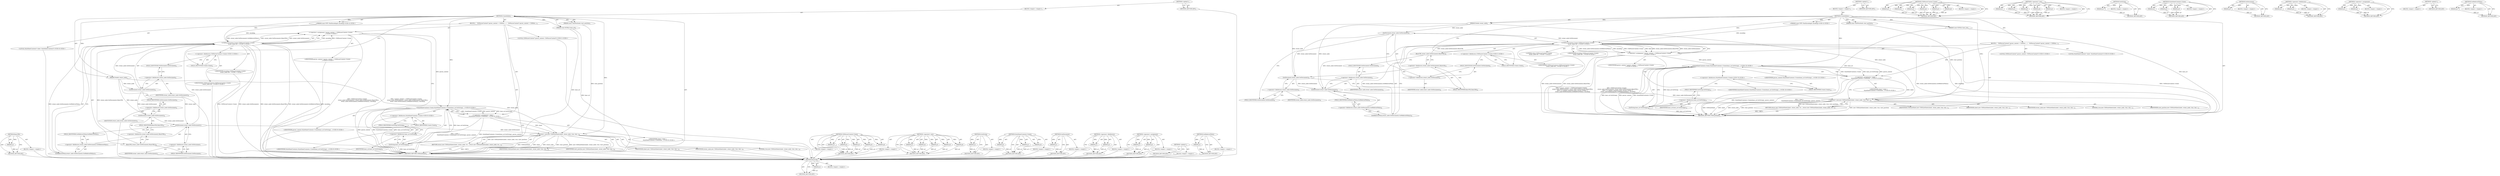digraph "GetReferrerPolicy" {
vulnerable_112 [label=<(METHOD,BaseURL)>];
vulnerable_113 [label=<(PARAM,p1)>];
vulnerable_114 [label=<(BLOCK,&lt;empty&gt;,&lt;empty&gt;)>];
vulnerable_115 [label=<(METHOD_RETURN,ANY)>];
vulnerable_6 [label=<(METHOD,&lt;global&gt;)<SUB>1</SUB>>];
vulnerable_7 [label=<(BLOCK,&lt;empty&gt;,&lt;empty&gt;)<SUB>1</SUB>>];
vulnerable_8 [label=<(METHOD,CreateInline)<SUB>1</SUB>>];
vulnerable_9 [label=<(PARAM,Node&amp; owner_node)<SUB>1</SUB>>];
vulnerable_10 [label=<(PARAM,const KURL&amp; base_url)<SUB>2</SUB>>];
vulnerable_11 [label=<(PARAM,const TextPosition&amp; start_position)<SUB>3</SUB>>];
vulnerable_12 [label="<(PARAM,const WTF::TextEncoding&amp; encoding)<SUB>4</SUB>>"];
vulnerable_13 [label=<(BLOCK,{
   CSSParserContext* parser_context = CSSPars...,{
   CSSParserContext* parser_context = CSSPars...)<SUB>4</SUB>>];
vulnerable_14 [label="<(LOCAL,CSSParserContext* parser_context: CSSParserContext*)<SUB>5</SUB>>"];
vulnerable_15 [label="<(&lt;operator&gt;.assignment,* parser_context = CSSParserContext::Create(
  ...)<SUB>5</SUB>>"];
vulnerable_16 [label="<(IDENTIFIER,parser_context,* parser_context = CSSParserContext::Create(
  ...)<SUB>5</SUB>>"];
vulnerable_17 [label="<(CSSParserContext.Create,CSSParserContext::Create(
       owner_node.Get...)<SUB>5</SUB>>"];
vulnerable_18 [label="<(&lt;operator&gt;.fieldAccess,CSSParserContext::Create)<SUB>5</SUB>>"];
vulnerable_19 [label="<(IDENTIFIER,CSSParserContext,CSSParserContext::Create(
       owner_node.Get...)<SUB>5</SUB>>"];
vulnerable_20 [label=<(FIELD_IDENTIFIER,Create,Create)<SUB>5</SUB>>];
vulnerable_21 [label=<(GetDocument,owner_node.GetDocument())<SUB>6</SUB>>];
vulnerable_22 [label=<(&lt;operator&gt;.fieldAccess,owner_node.GetDocument)<SUB>6</SUB>>];
vulnerable_23 [label=<(IDENTIFIER,owner_node,owner_node.GetDocument())<SUB>6</SUB>>];
vulnerable_24 [label=<(FIELD_IDENTIFIER,GetDocument,GetDocument)<SUB>6</SUB>>];
vulnerable_25 [label=<(BaseURL,owner_node.GetDocument().BaseURL())<SUB>6</SUB>>];
vulnerable_26 [label=<(&lt;operator&gt;.fieldAccess,owner_node.GetDocument().BaseURL)<SUB>6</SUB>>];
vulnerable_27 [label=<(GetDocument,owner_node.GetDocument())<SUB>6</SUB>>];
vulnerable_28 [label=<(&lt;operator&gt;.fieldAccess,owner_node.GetDocument)<SUB>6</SUB>>];
vulnerable_29 [label=<(IDENTIFIER,owner_node,owner_node.GetDocument())<SUB>6</SUB>>];
vulnerable_30 [label=<(FIELD_IDENTIFIER,GetDocument,GetDocument)<SUB>6</SUB>>];
vulnerable_31 [label=<(FIELD_IDENTIFIER,BaseURL,BaseURL)<SUB>6</SUB>>];
vulnerable_32 [label=<(GetReferrerPolicy,owner_node.GetDocument().GetReferrerPolicy())<SUB>7</SUB>>];
vulnerable_33 [label=<(&lt;operator&gt;.fieldAccess,owner_node.GetDocument().GetReferrerPolicy)<SUB>7</SUB>>];
vulnerable_34 [label=<(GetDocument,owner_node.GetDocument())<SUB>7</SUB>>];
vulnerable_35 [label=<(&lt;operator&gt;.fieldAccess,owner_node.GetDocument)<SUB>7</SUB>>];
vulnerable_36 [label=<(IDENTIFIER,owner_node,owner_node.GetDocument())<SUB>7</SUB>>];
vulnerable_37 [label=<(FIELD_IDENTIFIER,GetDocument,GetDocument)<SUB>7</SUB>>];
vulnerable_38 [label=<(FIELD_IDENTIFIER,GetReferrerPolicy,GetReferrerPolicy)<SUB>7</SUB>>];
vulnerable_39 [label="<(IDENTIFIER,encoding,CSSParserContext::Create(
       owner_node.Get...)<SUB>7</SUB>>"];
vulnerable_40 [label="<(LOCAL,StyleSheetContents* sheet: StyleSheetContents*)<SUB>8</SUB>>"];
vulnerable_41 [label="<(&lt;operator&gt;.assignment,* sheet =
       StyleSheetContents::Create(bas...)<SUB>8</SUB>>"];
vulnerable_42 [label="<(IDENTIFIER,sheet,* sheet =
       StyleSheetContents::Create(bas...)<SUB>8</SUB>>"];
vulnerable_43 [label="<(StyleSheetContents.Create,StyleSheetContents::Create(base_url.GetString()...)<SUB>9</SUB>>"];
vulnerable_44 [label="<(&lt;operator&gt;.fieldAccess,StyleSheetContents::Create)<SUB>9</SUB>>"];
vulnerable_45 [label="<(IDENTIFIER,StyleSheetContents,StyleSheetContents::Create(base_url.GetString()...)<SUB>9</SUB>>"];
vulnerable_46 [label=<(FIELD_IDENTIFIER,Create,Create)<SUB>9</SUB>>];
vulnerable_47 [label=<(GetString,base_url.GetString())<SUB>9</SUB>>];
vulnerable_48 [label=<(&lt;operator&gt;.fieldAccess,base_url.GetString)<SUB>9</SUB>>];
vulnerable_49 [label=<(IDENTIFIER,base_url,base_url.GetString())<SUB>9</SUB>>];
vulnerable_50 [label=<(FIELD_IDENTIFIER,GetString,GetString)<SUB>9</SUB>>];
vulnerable_51 [label="<(IDENTIFIER,parser_context,StyleSheetContents::Create(base_url.GetString()...)<SUB>9</SUB>>"];
vulnerable_52 [label=<(RETURN,return new CSSStyleSheet(sheet, owner_node, tru...,return new CSSStyleSheet(sheet, owner_node, tru...)<SUB>10</SUB>>];
vulnerable_53 [label=<(&lt;operator&gt;.new,new CSSStyleSheet(sheet, owner_node, true, star...)<SUB>10</SUB>>];
vulnerable_54 [label=<(IDENTIFIER,CSSStyleSheet,new CSSStyleSheet(sheet, owner_node, true, star...)<SUB>10</SUB>>];
vulnerable_55 [label=<(IDENTIFIER,sheet,new CSSStyleSheet(sheet, owner_node, true, star...)<SUB>10</SUB>>];
vulnerable_56 [label=<(IDENTIFIER,owner_node,new CSSStyleSheet(sheet, owner_node, true, star...)<SUB>10</SUB>>];
vulnerable_57 [label=<(LITERAL,true,new CSSStyleSheet(sheet, owner_node, true, star...)<SUB>10</SUB>>];
vulnerable_58 [label=<(IDENTIFIER,start_position,new CSSStyleSheet(sheet, owner_node, true, star...)<SUB>10</SUB>>];
vulnerable_59 [label=<(METHOD_RETURN,CSSStyleSheet)<SUB>1</SUB>>];
vulnerable_61 [label=<(METHOD_RETURN,ANY)<SUB>1</SUB>>];
vulnerable_95 [label=<(METHOD,CSSParserContext.Create)>];
vulnerable_96 [label=<(PARAM,p1)>];
vulnerable_97 [label=<(PARAM,p2)>];
vulnerable_98 [label=<(PARAM,p3)>];
vulnerable_99 [label=<(PARAM,p4)>];
vulnerable_100 [label=<(PARAM,p5)>];
vulnerable_101 [label=<(BLOCK,&lt;empty&gt;,&lt;empty&gt;)>];
vulnerable_102 [label=<(METHOD_RETURN,ANY)>];
vulnerable_130 [label=<(METHOD,&lt;operator&gt;.new)>];
vulnerable_131 [label=<(PARAM,p1)>];
vulnerable_132 [label=<(PARAM,p2)>];
vulnerable_133 [label=<(PARAM,p3)>];
vulnerable_134 [label=<(PARAM,p4)>];
vulnerable_135 [label=<(PARAM,p5)>];
vulnerable_136 [label=<(BLOCK,&lt;empty&gt;,&lt;empty&gt;)>];
vulnerable_137 [label=<(METHOD_RETURN,ANY)>];
vulnerable_126 [label=<(METHOD,GetString)>];
vulnerable_127 [label=<(PARAM,p1)>];
vulnerable_128 [label=<(BLOCK,&lt;empty&gt;,&lt;empty&gt;)>];
vulnerable_129 [label=<(METHOD_RETURN,ANY)>];
vulnerable_120 [label=<(METHOD,StyleSheetContents.Create)>];
vulnerable_121 [label=<(PARAM,p1)>];
vulnerable_122 [label=<(PARAM,p2)>];
vulnerable_123 [label=<(PARAM,p3)>];
vulnerable_124 [label=<(BLOCK,&lt;empty&gt;,&lt;empty&gt;)>];
vulnerable_125 [label=<(METHOD_RETURN,ANY)>];
vulnerable_108 [label=<(METHOD,GetDocument)>];
vulnerable_109 [label=<(PARAM,p1)>];
vulnerable_110 [label=<(BLOCK,&lt;empty&gt;,&lt;empty&gt;)>];
vulnerable_111 [label=<(METHOD_RETURN,ANY)>];
vulnerable_103 [label=<(METHOD,&lt;operator&gt;.fieldAccess)>];
vulnerable_104 [label=<(PARAM,p1)>];
vulnerable_105 [label=<(PARAM,p2)>];
vulnerable_106 [label=<(BLOCK,&lt;empty&gt;,&lt;empty&gt;)>];
vulnerable_107 [label=<(METHOD_RETURN,ANY)>];
vulnerable_90 [label=<(METHOD,&lt;operator&gt;.assignment)>];
vulnerable_91 [label=<(PARAM,p1)>];
vulnerable_92 [label=<(PARAM,p2)>];
vulnerable_93 [label=<(BLOCK,&lt;empty&gt;,&lt;empty&gt;)>];
vulnerable_94 [label=<(METHOD_RETURN,ANY)>];
vulnerable_84 [label=<(METHOD,&lt;global&gt;)<SUB>1</SUB>>];
vulnerable_85 [label=<(BLOCK,&lt;empty&gt;,&lt;empty&gt;)>];
vulnerable_86 [label=<(METHOD_RETURN,ANY)>];
vulnerable_116 [label=<(METHOD,GetReferrerPolicy)>];
vulnerable_117 [label=<(PARAM,p1)>];
vulnerable_118 [label=<(BLOCK,&lt;empty&gt;,&lt;empty&gt;)>];
vulnerable_119 [label=<(METHOD_RETURN,ANY)>];
fixed_114 [label=<(METHOD,BaseURL)>];
fixed_115 [label=<(PARAM,p1)>];
fixed_116 [label=<(BLOCK,&lt;empty&gt;,&lt;empty&gt;)>];
fixed_117 [label=<(METHOD_RETURN,ANY)>];
fixed_6 [label=<(METHOD,&lt;global&gt;)<SUB>1</SUB>>];
fixed_7 [label=<(BLOCK,&lt;empty&gt;,&lt;empty&gt;)<SUB>1</SUB>>];
fixed_8 [label=<(METHOD,CreateInline)<SUB>1</SUB>>];
fixed_9 [label=<(PARAM,Node&amp; owner_node)<SUB>1</SUB>>];
fixed_10 [label=<(PARAM,const KURL&amp; base_url)<SUB>2</SUB>>];
fixed_11 [label=<(PARAM,const TextPosition&amp; start_position)<SUB>3</SUB>>];
fixed_12 [label="<(PARAM,const WTF::TextEncoding&amp; encoding)<SUB>4</SUB>>"];
fixed_13 [label=<(BLOCK,{
   CSSParserContext* parser_context = CSSPars...,{
   CSSParserContext* parser_context = CSSPars...)<SUB>4</SUB>>];
fixed_14 [label="<(LOCAL,CSSParserContext* parser_context: CSSParserContext*)<SUB>5</SUB>>"];
fixed_15 [label="<(&lt;operator&gt;.assignment,* parser_context = CSSParserContext::Create(
  ...)<SUB>5</SUB>>"];
fixed_16 [label="<(IDENTIFIER,parser_context,* parser_context = CSSParserContext::Create(
  ...)<SUB>5</SUB>>"];
fixed_17 [label="<(CSSParserContext.Create,CSSParserContext::Create(
       owner_node.Get...)<SUB>5</SUB>>"];
fixed_18 [label="<(&lt;operator&gt;.fieldAccess,CSSParserContext::Create)<SUB>5</SUB>>"];
fixed_19 [label="<(IDENTIFIER,CSSParserContext,CSSParserContext::Create(
       owner_node.Get...)<SUB>5</SUB>>"];
fixed_20 [label=<(FIELD_IDENTIFIER,Create,Create)<SUB>5</SUB>>];
fixed_21 [label=<(GetDocument,owner_node.GetDocument())<SUB>6</SUB>>];
fixed_22 [label=<(&lt;operator&gt;.fieldAccess,owner_node.GetDocument)<SUB>6</SUB>>];
fixed_23 [label=<(IDENTIFIER,owner_node,owner_node.GetDocument())<SUB>6</SUB>>];
fixed_24 [label=<(FIELD_IDENTIFIER,GetDocument,GetDocument)<SUB>6</SUB>>];
fixed_25 [label=<(BaseURL,owner_node.GetDocument().BaseURL())<SUB>6</SUB>>];
fixed_26 [label=<(&lt;operator&gt;.fieldAccess,owner_node.GetDocument().BaseURL)<SUB>6</SUB>>];
fixed_27 [label=<(GetDocument,owner_node.GetDocument())<SUB>6</SUB>>];
fixed_28 [label=<(&lt;operator&gt;.fieldAccess,owner_node.GetDocument)<SUB>6</SUB>>];
fixed_29 [label=<(IDENTIFIER,owner_node,owner_node.GetDocument())<SUB>6</SUB>>];
fixed_30 [label=<(FIELD_IDENTIFIER,GetDocument,GetDocument)<SUB>6</SUB>>];
fixed_31 [label=<(FIELD_IDENTIFIER,BaseURL,BaseURL)<SUB>6</SUB>>];
fixed_32 [label="<(LITERAL,false,CSSParserContext::Create(
       owner_node.Get...)<SUB>7</SUB>>"];
fixed_33 [label=<(GetReferrerPolicy,owner_node.GetDocument().GetReferrerPolicy())<SUB>8</SUB>>];
fixed_34 [label=<(&lt;operator&gt;.fieldAccess,owner_node.GetDocument().GetReferrerPolicy)<SUB>8</SUB>>];
fixed_35 [label=<(GetDocument,owner_node.GetDocument())<SUB>8</SUB>>];
fixed_36 [label=<(&lt;operator&gt;.fieldAccess,owner_node.GetDocument)<SUB>8</SUB>>];
fixed_37 [label=<(IDENTIFIER,owner_node,owner_node.GetDocument())<SUB>8</SUB>>];
fixed_38 [label=<(FIELD_IDENTIFIER,GetDocument,GetDocument)<SUB>8</SUB>>];
fixed_39 [label=<(FIELD_IDENTIFIER,GetReferrerPolicy,GetReferrerPolicy)<SUB>8</SUB>>];
fixed_40 [label="<(IDENTIFIER,encoding,CSSParserContext::Create(
       owner_node.Get...)<SUB>8</SUB>>"];
fixed_41 [label="<(LOCAL,StyleSheetContents* sheet: StyleSheetContents*)<SUB>9</SUB>>"];
fixed_42 [label="<(&lt;operator&gt;.assignment,* sheet =
       StyleSheetContents::Create(bas...)<SUB>9</SUB>>"];
fixed_43 [label="<(IDENTIFIER,sheet,* sheet =
       StyleSheetContents::Create(bas...)<SUB>9</SUB>>"];
fixed_44 [label="<(StyleSheetContents.Create,StyleSheetContents::Create(base_url.GetString()...)<SUB>10</SUB>>"];
fixed_45 [label="<(&lt;operator&gt;.fieldAccess,StyleSheetContents::Create)<SUB>10</SUB>>"];
fixed_46 [label="<(IDENTIFIER,StyleSheetContents,StyleSheetContents::Create(base_url.GetString()...)<SUB>10</SUB>>"];
fixed_47 [label=<(FIELD_IDENTIFIER,Create,Create)<SUB>10</SUB>>];
fixed_48 [label=<(GetString,base_url.GetString())<SUB>10</SUB>>];
fixed_49 [label=<(&lt;operator&gt;.fieldAccess,base_url.GetString)<SUB>10</SUB>>];
fixed_50 [label=<(IDENTIFIER,base_url,base_url.GetString())<SUB>10</SUB>>];
fixed_51 [label=<(FIELD_IDENTIFIER,GetString,GetString)<SUB>10</SUB>>];
fixed_52 [label="<(IDENTIFIER,parser_context,StyleSheetContents::Create(base_url.GetString()...)<SUB>10</SUB>>"];
fixed_53 [label=<(RETURN,return new CSSStyleSheet(sheet, owner_node, tru...,return new CSSStyleSheet(sheet, owner_node, tru...)<SUB>11</SUB>>];
fixed_54 [label=<(&lt;operator&gt;.new,new CSSStyleSheet(sheet, owner_node, true, star...)<SUB>11</SUB>>];
fixed_55 [label=<(IDENTIFIER,CSSStyleSheet,new CSSStyleSheet(sheet, owner_node, true, star...)<SUB>11</SUB>>];
fixed_56 [label=<(IDENTIFIER,sheet,new CSSStyleSheet(sheet, owner_node, true, star...)<SUB>11</SUB>>];
fixed_57 [label=<(IDENTIFIER,owner_node,new CSSStyleSheet(sheet, owner_node, true, star...)<SUB>11</SUB>>];
fixed_58 [label=<(LITERAL,true,new CSSStyleSheet(sheet, owner_node, true, star...)<SUB>11</SUB>>];
fixed_59 [label=<(IDENTIFIER,start_position,new CSSStyleSheet(sheet, owner_node, true, star...)<SUB>11</SUB>>];
fixed_60 [label=<(METHOD_RETURN,CSSStyleSheet)<SUB>1</SUB>>];
fixed_62 [label=<(METHOD_RETURN,ANY)<SUB>1</SUB>>];
fixed_96 [label=<(METHOD,CSSParserContext.Create)>];
fixed_97 [label=<(PARAM,p1)>];
fixed_98 [label=<(PARAM,p2)>];
fixed_99 [label=<(PARAM,p3)>];
fixed_100 [label=<(PARAM,p4)>];
fixed_101 [label=<(PARAM,p5)>];
fixed_102 [label=<(PARAM,p6)>];
fixed_103 [label=<(BLOCK,&lt;empty&gt;,&lt;empty&gt;)>];
fixed_104 [label=<(METHOD_RETURN,ANY)>];
fixed_132 [label=<(METHOD,&lt;operator&gt;.new)>];
fixed_133 [label=<(PARAM,p1)>];
fixed_134 [label=<(PARAM,p2)>];
fixed_135 [label=<(PARAM,p3)>];
fixed_136 [label=<(PARAM,p4)>];
fixed_137 [label=<(PARAM,p5)>];
fixed_138 [label=<(BLOCK,&lt;empty&gt;,&lt;empty&gt;)>];
fixed_139 [label=<(METHOD_RETURN,ANY)>];
fixed_128 [label=<(METHOD,GetString)>];
fixed_129 [label=<(PARAM,p1)>];
fixed_130 [label=<(BLOCK,&lt;empty&gt;,&lt;empty&gt;)>];
fixed_131 [label=<(METHOD_RETURN,ANY)>];
fixed_122 [label=<(METHOD,StyleSheetContents.Create)>];
fixed_123 [label=<(PARAM,p1)>];
fixed_124 [label=<(PARAM,p2)>];
fixed_125 [label=<(PARAM,p3)>];
fixed_126 [label=<(BLOCK,&lt;empty&gt;,&lt;empty&gt;)>];
fixed_127 [label=<(METHOD_RETURN,ANY)>];
fixed_110 [label=<(METHOD,GetDocument)>];
fixed_111 [label=<(PARAM,p1)>];
fixed_112 [label=<(BLOCK,&lt;empty&gt;,&lt;empty&gt;)>];
fixed_113 [label=<(METHOD_RETURN,ANY)>];
fixed_105 [label=<(METHOD,&lt;operator&gt;.fieldAccess)>];
fixed_106 [label=<(PARAM,p1)>];
fixed_107 [label=<(PARAM,p2)>];
fixed_108 [label=<(BLOCK,&lt;empty&gt;,&lt;empty&gt;)>];
fixed_109 [label=<(METHOD_RETURN,ANY)>];
fixed_91 [label=<(METHOD,&lt;operator&gt;.assignment)>];
fixed_92 [label=<(PARAM,p1)>];
fixed_93 [label=<(PARAM,p2)>];
fixed_94 [label=<(BLOCK,&lt;empty&gt;,&lt;empty&gt;)>];
fixed_95 [label=<(METHOD_RETURN,ANY)>];
fixed_85 [label=<(METHOD,&lt;global&gt;)<SUB>1</SUB>>];
fixed_86 [label=<(BLOCK,&lt;empty&gt;,&lt;empty&gt;)>];
fixed_87 [label=<(METHOD_RETURN,ANY)>];
fixed_118 [label=<(METHOD,GetReferrerPolicy)>];
fixed_119 [label=<(PARAM,p1)>];
fixed_120 [label=<(BLOCK,&lt;empty&gt;,&lt;empty&gt;)>];
fixed_121 [label=<(METHOD_RETURN,ANY)>];
vulnerable_112 -> vulnerable_113  [key=0, label="AST: "];
vulnerable_112 -> vulnerable_113  [key=1, label="DDG: "];
vulnerable_112 -> vulnerable_114  [key=0, label="AST: "];
vulnerable_112 -> vulnerable_115  [key=0, label="AST: "];
vulnerable_112 -> vulnerable_115  [key=1, label="CFG: "];
vulnerable_113 -> vulnerable_115  [key=0, label="DDG: p1"];
vulnerable_114 -> fixed_114  [key=0];
vulnerable_115 -> fixed_114  [key=0];
vulnerable_6 -> vulnerable_7  [key=0, label="AST: "];
vulnerable_6 -> vulnerable_61  [key=0, label="AST: "];
vulnerable_6 -> vulnerable_61  [key=1, label="CFG: "];
vulnerable_7 -> vulnerable_8  [key=0, label="AST: "];
vulnerable_8 -> vulnerable_9  [key=0, label="AST: "];
vulnerable_8 -> vulnerable_9  [key=1, label="DDG: "];
vulnerable_8 -> vulnerable_10  [key=0, label="AST: "];
vulnerable_8 -> vulnerable_10  [key=1, label="DDG: "];
vulnerable_8 -> vulnerable_11  [key=0, label="AST: "];
vulnerable_8 -> vulnerable_11  [key=1, label="DDG: "];
vulnerable_8 -> vulnerable_12  [key=0, label="AST: "];
vulnerable_8 -> vulnerable_12  [key=1, label="DDG: "];
vulnerable_8 -> vulnerable_13  [key=0, label="AST: "];
vulnerable_8 -> vulnerable_59  [key=0, label="AST: "];
vulnerable_8 -> vulnerable_20  [key=0, label="CFG: "];
vulnerable_8 -> vulnerable_17  [key=0, label="DDG: "];
vulnerable_8 -> vulnerable_43  [key=0, label="DDG: "];
vulnerable_8 -> vulnerable_53  [key=0, label="DDG: "];
vulnerable_9 -> vulnerable_53  [key=0, label="DDG: owner_node"];
vulnerable_9 -> vulnerable_21  [key=0, label="DDG: owner_node"];
vulnerable_9 -> vulnerable_27  [key=0, label="DDG: owner_node"];
vulnerable_9 -> vulnerable_34  [key=0, label="DDG: owner_node"];
vulnerable_10 -> vulnerable_59  [key=0, label="DDG: base_url"];
vulnerable_10 -> vulnerable_47  [key=0, label="DDG: base_url"];
vulnerable_11 -> vulnerable_53  [key=0, label="DDG: start_position"];
vulnerable_12 -> vulnerable_17  [key=0, label="DDG: encoding"];
vulnerable_13 -> vulnerable_14  [key=0, label="AST: "];
vulnerable_13 -> vulnerable_15  [key=0, label="AST: "];
vulnerable_13 -> vulnerable_40  [key=0, label="AST: "];
vulnerable_13 -> vulnerable_41  [key=0, label="AST: "];
vulnerable_13 -> vulnerable_52  [key=0, label="AST: "];
vulnerable_14 -> fixed_114  [key=0];
vulnerable_15 -> vulnerable_16  [key=0, label="AST: "];
vulnerable_15 -> vulnerable_17  [key=0, label="AST: "];
vulnerable_15 -> vulnerable_46  [key=0, label="CFG: "];
vulnerable_15 -> vulnerable_59  [key=0, label="DDG: CSSParserContext::Create(
       owner_node.GetDocument(), owner_node.GetDocument().BaseURL(),
       owner_node.GetDocument().GetReferrerPolicy(), encoding)"];
vulnerable_15 -> vulnerable_59  [key=1, label="DDG: * parser_context = CSSParserContext::Create(
       owner_node.GetDocument(), owner_node.GetDocument().BaseURL(),
       owner_node.GetDocument().GetReferrerPolicy(), encoding)"];
vulnerable_15 -> vulnerable_43  [key=0, label="DDG: parser_context"];
vulnerable_16 -> fixed_114  [key=0];
vulnerable_17 -> vulnerable_18  [key=0, label="AST: "];
vulnerable_17 -> vulnerable_21  [key=0, label="AST: "];
vulnerable_17 -> vulnerable_25  [key=0, label="AST: "];
vulnerable_17 -> vulnerable_32  [key=0, label="AST: "];
vulnerable_17 -> vulnerable_39  [key=0, label="AST: "];
vulnerable_17 -> vulnerable_15  [key=0, label="CFG: "];
vulnerable_17 -> vulnerable_15  [key=1, label="DDG: encoding"];
vulnerable_17 -> vulnerable_15  [key=2, label="DDG: CSSParserContext::Create"];
vulnerable_17 -> vulnerable_15  [key=3, label="DDG: owner_node.GetDocument().GetReferrerPolicy()"];
vulnerable_17 -> vulnerable_15  [key=4, label="DDG: owner_node.GetDocument().BaseURL()"];
vulnerable_17 -> vulnerable_15  [key=5, label="DDG: owner_node.GetDocument()"];
vulnerable_17 -> vulnerable_59  [key=0, label="DDG: CSSParserContext::Create"];
vulnerable_17 -> vulnerable_59  [key=1, label="DDG: owner_node.GetDocument()"];
vulnerable_17 -> vulnerable_59  [key=2, label="DDG: owner_node.GetDocument().BaseURL()"];
vulnerable_17 -> vulnerable_59  [key=3, label="DDG: owner_node.GetDocument().GetReferrerPolicy()"];
vulnerable_17 -> vulnerable_59  [key=4, label="DDG: encoding"];
vulnerable_18 -> vulnerable_19  [key=0, label="AST: "];
vulnerable_18 -> vulnerable_20  [key=0, label="AST: "];
vulnerable_18 -> vulnerable_24  [key=0, label="CFG: "];
vulnerable_19 -> fixed_114  [key=0];
vulnerable_20 -> vulnerable_18  [key=0, label="CFG: "];
vulnerable_21 -> vulnerable_22  [key=0, label="AST: "];
vulnerable_21 -> vulnerable_30  [key=0, label="CFG: "];
vulnerable_21 -> vulnerable_17  [key=0, label="DDG: owner_node.GetDocument"];
vulnerable_21 -> vulnerable_27  [key=0, label="DDG: owner_node.GetDocument"];
vulnerable_22 -> vulnerable_23  [key=0, label="AST: "];
vulnerable_22 -> vulnerable_24  [key=0, label="AST: "];
vulnerable_22 -> vulnerable_21  [key=0, label="CFG: "];
vulnerable_23 -> fixed_114  [key=0];
vulnerable_24 -> vulnerable_22  [key=0, label="CFG: "];
vulnerable_25 -> vulnerable_26  [key=0, label="AST: "];
vulnerable_25 -> vulnerable_37  [key=0, label="CFG: "];
vulnerable_25 -> vulnerable_17  [key=0, label="DDG: owner_node.GetDocument().BaseURL"];
vulnerable_26 -> vulnerable_27  [key=0, label="AST: "];
vulnerable_26 -> vulnerable_31  [key=0, label="AST: "];
vulnerable_26 -> vulnerable_25  [key=0, label="CFG: "];
vulnerable_27 -> vulnerable_28  [key=0, label="AST: "];
vulnerable_27 -> vulnerable_31  [key=0, label="CFG: "];
vulnerable_27 -> vulnerable_34  [key=0, label="DDG: owner_node.GetDocument"];
vulnerable_28 -> vulnerable_29  [key=0, label="AST: "];
vulnerable_28 -> vulnerable_30  [key=0, label="AST: "];
vulnerable_28 -> vulnerable_27  [key=0, label="CFG: "];
vulnerable_29 -> fixed_114  [key=0];
vulnerable_30 -> vulnerable_28  [key=0, label="CFG: "];
vulnerable_31 -> vulnerable_26  [key=0, label="CFG: "];
vulnerable_32 -> vulnerable_33  [key=0, label="AST: "];
vulnerable_32 -> vulnerable_17  [key=0, label="CFG: "];
vulnerable_32 -> vulnerable_17  [key=1, label="DDG: owner_node.GetDocument().GetReferrerPolicy"];
vulnerable_33 -> vulnerable_34  [key=0, label="AST: "];
vulnerable_33 -> vulnerable_38  [key=0, label="AST: "];
vulnerable_33 -> vulnerable_32  [key=0, label="CFG: "];
vulnerable_34 -> vulnerable_35  [key=0, label="AST: "];
vulnerable_34 -> vulnerable_38  [key=0, label="CFG: "];
vulnerable_34 -> vulnerable_17  [key=0, label="DDG: owner_node.GetDocument"];
vulnerable_34 -> vulnerable_53  [key=0, label="DDG: owner_node.GetDocument"];
vulnerable_35 -> vulnerable_36  [key=0, label="AST: "];
vulnerable_35 -> vulnerable_37  [key=0, label="AST: "];
vulnerable_35 -> vulnerable_34  [key=0, label="CFG: "];
vulnerable_36 -> fixed_114  [key=0];
vulnerable_37 -> vulnerable_35  [key=0, label="CFG: "];
vulnerable_38 -> vulnerable_33  [key=0, label="CFG: "];
vulnerable_39 -> fixed_114  [key=0];
vulnerable_40 -> fixed_114  [key=0];
vulnerable_41 -> vulnerable_42  [key=0, label="AST: "];
vulnerable_41 -> vulnerable_43  [key=0, label="AST: "];
vulnerable_41 -> vulnerable_53  [key=0, label="CFG: "];
vulnerable_41 -> vulnerable_53  [key=1, label="DDG: sheet"];
vulnerable_41 -> vulnerable_59  [key=0, label="DDG: StyleSheetContents::Create(base_url.GetString(), parser_context)"];
vulnerable_41 -> vulnerable_59  [key=1, label="DDG: * sheet =
       StyleSheetContents::Create(base_url.GetString(), parser_context)"];
vulnerable_42 -> fixed_114  [key=0];
vulnerable_43 -> vulnerable_44  [key=0, label="AST: "];
vulnerable_43 -> vulnerable_47  [key=0, label="AST: "];
vulnerable_43 -> vulnerable_51  [key=0, label="AST: "];
vulnerable_43 -> vulnerable_41  [key=0, label="CFG: "];
vulnerable_43 -> vulnerable_41  [key=1, label="DDG: StyleSheetContents::Create"];
vulnerable_43 -> vulnerable_41  [key=2, label="DDG: base_url.GetString()"];
vulnerable_43 -> vulnerable_41  [key=3, label="DDG: parser_context"];
vulnerable_43 -> vulnerable_59  [key=0, label="DDG: StyleSheetContents::Create"];
vulnerable_43 -> vulnerable_59  [key=1, label="DDG: base_url.GetString()"];
vulnerable_43 -> vulnerable_59  [key=2, label="DDG: parser_context"];
vulnerable_44 -> vulnerable_45  [key=0, label="AST: "];
vulnerable_44 -> vulnerable_46  [key=0, label="AST: "];
vulnerable_44 -> vulnerable_50  [key=0, label="CFG: "];
vulnerable_45 -> fixed_114  [key=0];
vulnerable_46 -> vulnerable_44  [key=0, label="CFG: "];
vulnerable_47 -> vulnerable_48  [key=0, label="AST: "];
vulnerable_47 -> vulnerable_43  [key=0, label="CFG: "];
vulnerable_47 -> vulnerable_43  [key=1, label="DDG: base_url.GetString"];
vulnerable_47 -> vulnerable_59  [key=0, label="DDG: base_url.GetString"];
vulnerable_48 -> vulnerable_49  [key=0, label="AST: "];
vulnerable_48 -> vulnerable_50  [key=0, label="AST: "];
vulnerable_48 -> vulnerable_47  [key=0, label="CFG: "];
vulnerable_49 -> fixed_114  [key=0];
vulnerable_50 -> vulnerable_48  [key=0, label="CFG: "];
vulnerable_51 -> fixed_114  [key=0];
vulnerable_52 -> vulnerable_53  [key=0, label="AST: "];
vulnerable_52 -> vulnerable_59  [key=0, label="CFG: "];
vulnerable_52 -> vulnerable_59  [key=1, label="DDG: &lt;RET&gt;"];
vulnerable_53 -> vulnerable_54  [key=0, label="AST: "];
vulnerable_53 -> vulnerable_55  [key=0, label="AST: "];
vulnerable_53 -> vulnerable_56  [key=0, label="AST: "];
vulnerable_53 -> vulnerable_57  [key=0, label="AST: "];
vulnerable_53 -> vulnerable_58  [key=0, label="AST: "];
vulnerable_53 -> vulnerable_52  [key=0, label="CFG: "];
vulnerable_53 -> vulnerable_52  [key=1, label="DDG: new CSSStyleSheet(sheet, owner_node, true, start_position)"];
vulnerable_53 -> vulnerable_59  [key=0, label="DDG: CSSStyleSheet"];
vulnerable_53 -> vulnerable_59  [key=1, label="DDG: sheet"];
vulnerable_53 -> vulnerable_59  [key=2, label="DDG: owner_node"];
vulnerable_53 -> vulnerable_59  [key=3, label="DDG: start_position"];
vulnerable_53 -> vulnerable_59  [key=4, label="DDG: new CSSStyleSheet(sheet, owner_node, true, start_position)"];
vulnerable_54 -> fixed_114  [key=0];
vulnerable_55 -> fixed_114  [key=0];
vulnerable_56 -> fixed_114  [key=0];
vulnerable_57 -> fixed_114  [key=0];
vulnerable_58 -> fixed_114  [key=0];
vulnerable_59 -> fixed_114  [key=0];
vulnerable_61 -> fixed_114  [key=0];
vulnerable_95 -> vulnerable_96  [key=0, label="AST: "];
vulnerable_95 -> vulnerable_96  [key=1, label="DDG: "];
vulnerable_95 -> vulnerable_101  [key=0, label="AST: "];
vulnerable_95 -> vulnerable_97  [key=0, label="AST: "];
vulnerable_95 -> vulnerable_97  [key=1, label="DDG: "];
vulnerable_95 -> vulnerable_102  [key=0, label="AST: "];
vulnerable_95 -> vulnerable_102  [key=1, label="CFG: "];
vulnerable_95 -> vulnerable_98  [key=0, label="AST: "];
vulnerable_95 -> vulnerable_98  [key=1, label="DDG: "];
vulnerable_95 -> vulnerable_99  [key=0, label="AST: "];
vulnerable_95 -> vulnerable_99  [key=1, label="DDG: "];
vulnerable_95 -> vulnerable_100  [key=0, label="AST: "];
vulnerable_95 -> vulnerable_100  [key=1, label="DDG: "];
vulnerable_96 -> vulnerable_102  [key=0, label="DDG: p1"];
vulnerable_97 -> vulnerable_102  [key=0, label="DDG: p2"];
vulnerable_98 -> vulnerable_102  [key=0, label="DDG: p3"];
vulnerable_99 -> vulnerable_102  [key=0, label="DDG: p4"];
vulnerable_100 -> vulnerable_102  [key=0, label="DDG: p5"];
vulnerable_101 -> fixed_114  [key=0];
vulnerable_102 -> fixed_114  [key=0];
vulnerable_130 -> vulnerable_131  [key=0, label="AST: "];
vulnerable_130 -> vulnerable_131  [key=1, label="DDG: "];
vulnerable_130 -> vulnerable_136  [key=0, label="AST: "];
vulnerable_130 -> vulnerable_132  [key=0, label="AST: "];
vulnerable_130 -> vulnerable_132  [key=1, label="DDG: "];
vulnerable_130 -> vulnerable_137  [key=0, label="AST: "];
vulnerable_130 -> vulnerable_137  [key=1, label="CFG: "];
vulnerable_130 -> vulnerable_133  [key=0, label="AST: "];
vulnerable_130 -> vulnerable_133  [key=1, label="DDG: "];
vulnerable_130 -> vulnerable_134  [key=0, label="AST: "];
vulnerable_130 -> vulnerable_134  [key=1, label="DDG: "];
vulnerable_130 -> vulnerable_135  [key=0, label="AST: "];
vulnerable_130 -> vulnerable_135  [key=1, label="DDG: "];
vulnerable_131 -> vulnerable_137  [key=0, label="DDG: p1"];
vulnerable_132 -> vulnerable_137  [key=0, label="DDG: p2"];
vulnerable_133 -> vulnerable_137  [key=0, label="DDG: p3"];
vulnerable_134 -> vulnerable_137  [key=0, label="DDG: p4"];
vulnerable_135 -> vulnerable_137  [key=0, label="DDG: p5"];
vulnerable_136 -> fixed_114  [key=0];
vulnerable_137 -> fixed_114  [key=0];
vulnerable_126 -> vulnerable_127  [key=0, label="AST: "];
vulnerable_126 -> vulnerable_127  [key=1, label="DDG: "];
vulnerable_126 -> vulnerable_128  [key=0, label="AST: "];
vulnerable_126 -> vulnerable_129  [key=0, label="AST: "];
vulnerable_126 -> vulnerable_129  [key=1, label="CFG: "];
vulnerable_127 -> vulnerable_129  [key=0, label="DDG: p1"];
vulnerable_128 -> fixed_114  [key=0];
vulnerable_129 -> fixed_114  [key=0];
vulnerable_120 -> vulnerable_121  [key=0, label="AST: "];
vulnerable_120 -> vulnerable_121  [key=1, label="DDG: "];
vulnerable_120 -> vulnerable_124  [key=0, label="AST: "];
vulnerable_120 -> vulnerable_122  [key=0, label="AST: "];
vulnerable_120 -> vulnerable_122  [key=1, label="DDG: "];
vulnerable_120 -> vulnerable_125  [key=0, label="AST: "];
vulnerable_120 -> vulnerable_125  [key=1, label="CFG: "];
vulnerable_120 -> vulnerable_123  [key=0, label="AST: "];
vulnerable_120 -> vulnerable_123  [key=1, label="DDG: "];
vulnerable_121 -> vulnerable_125  [key=0, label="DDG: p1"];
vulnerable_122 -> vulnerable_125  [key=0, label="DDG: p2"];
vulnerable_123 -> vulnerable_125  [key=0, label="DDG: p3"];
vulnerable_124 -> fixed_114  [key=0];
vulnerable_125 -> fixed_114  [key=0];
vulnerable_108 -> vulnerable_109  [key=0, label="AST: "];
vulnerable_108 -> vulnerable_109  [key=1, label="DDG: "];
vulnerable_108 -> vulnerable_110  [key=0, label="AST: "];
vulnerable_108 -> vulnerable_111  [key=0, label="AST: "];
vulnerable_108 -> vulnerable_111  [key=1, label="CFG: "];
vulnerable_109 -> vulnerable_111  [key=0, label="DDG: p1"];
vulnerable_110 -> fixed_114  [key=0];
vulnerable_111 -> fixed_114  [key=0];
vulnerable_103 -> vulnerable_104  [key=0, label="AST: "];
vulnerable_103 -> vulnerable_104  [key=1, label="DDG: "];
vulnerable_103 -> vulnerable_106  [key=0, label="AST: "];
vulnerable_103 -> vulnerable_105  [key=0, label="AST: "];
vulnerable_103 -> vulnerable_105  [key=1, label="DDG: "];
vulnerable_103 -> vulnerable_107  [key=0, label="AST: "];
vulnerable_103 -> vulnerable_107  [key=1, label="CFG: "];
vulnerable_104 -> vulnerable_107  [key=0, label="DDG: p1"];
vulnerable_105 -> vulnerable_107  [key=0, label="DDG: p2"];
vulnerable_106 -> fixed_114  [key=0];
vulnerable_107 -> fixed_114  [key=0];
vulnerable_90 -> vulnerable_91  [key=0, label="AST: "];
vulnerable_90 -> vulnerable_91  [key=1, label="DDG: "];
vulnerable_90 -> vulnerable_93  [key=0, label="AST: "];
vulnerable_90 -> vulnerable_92  [key=0, label="AST: "];
vulnerable_90 -> vulnerable_92  [key=1, label="DDG: "];
vulnerable_90 -> vulnerable_94  [key=0, label="AST: "];
vulnerable_90 -> vulnerable_94  [key=1, label="CFG: "];
vulnerable_91 -> vulnerable_94  [key=0, label="DDG: p1"];
vulnerable_92 -> vulnerable_94  [key=0, label="DDG: p2"];
vulnerable_93 -> fixed_114  [key=0];
vulnerable_94 -> fixed_114  [key=0];
vulnerable_84 -> vulnerable_85  [key=0, label="AST: "];
vulnerable_84 -> vulnerable_86  [key=0, label="AST: "];
vulnerable_84 -> vulnerable_86  [key=1, label="CFG: "];
vulnerable_85 -> fixed_114  [key=0];
vulnerable_86 -> fixed_114  [key=0];
vulnerable_116 -> vulnerable_117  [key=0, label="AST: "];
vulnerable_116 -> vulnerable_117  [key=1, label="DDG: "];
vulnerable_116 -> vulnerable_118  [key=0, label="AST: "];
vulnerable_116 -> vulnerable_119  [key=0, label="AST: "];
vulnerable_116 -> vulnerable_119  [key=1, label="CFG: "];
vulnerable_117 -> vulnerable_119  [key=0, label="DDG: p1"];
vulnerable_118 -> fixed_114  [key=0];
vulnerable_119 -> fixed_114  [key=0];
fixed_114 -> fixed_115  [key=0, label="AST: "];
fixed_114 -> fixed_115  [key=1, label="DDG: "];
fixed_114 -> fixed_116  [key=0, label="AST: "];
fixed_114 -> fixed_117  [key=0, label="AST: "];
fixed_114 -> fixed_117  [key=1, label="CFG: "];
fixed_115 -> fixed_117  [key=0, label="DDG: p1"];
fixed_6 -> fixed_7  [key=0, label="AST: "];
fixed_6 -> fixed_62  [key=0, label="AST: "];
fixed_6 -> fixed_62  [key=1, label="CFG: "];
fixed_7 -> fixed_8  [key=0, label="AST: "];
fixed_8 -> fixed_9  [key=0, label="AST: "];
fixed_8 -> fixed_9  [key=1, label="DDG: "];
fixed_8 -> fixed_10  [key=0, label="AST: "];
fixed_8 -> fixed_10  [key=1, label="DDG: "];
fixed_8 -> fixed_11  [key=0, label="AST: "];
fixed_8 -> fixed_11  [key=1, label="DDG: "];
fixed_8 -> fixed_12  [key=0, label="AST: "];
fixed_8 -> fixed_12  [key=1, label="DDG: "];
fixed_8 -> fixed_13  [key=0, label="AST: "];
fixed_8 -> fixed_60  [key=0, label="AST: "];
fixed_8 -> fixed_20  [key=0, label="CFG: "];
fixed_8 -> fixed_17  [key=0, label="DDG: "];
fixed_8 -> fixed_44  [key=0, label="DDG: "];
fixed_8 -> fixed_54  [key=0, label="DDG: "];
fixed_9 -> fixed_54  [key=0, label="DDG: owner_node"];
fixed_9 -> fixed_21  [key=0, label="DDG: owner_node"];
fixed_9 -> fixed_27  [key=0, label="DDG: owner_node"];
fixed_9 -> fixed_35  [key=0, label="DDG: owner_node"];
fixed_10 -> fixed_60  [key=0, label="DDG: base_url"];
fixed_10 -> fixed_48  [key=0, label="DDG: base_url"];
fixed_11 -> fixed_54  [key=0, label="DDG: start_position"];
fixed_12 -> fixed_17  [key=0, label="DDG: encoding"];
fixed_13 -> fixed_14  [key=0, label="AST: "];
fixed_13 -> fixed_15  [key=0, label="AST: "];
fixed_13 -> fixed_41  [key=0, label="AST: "];
fixed_13 -> fixed_42  [key=0, label="AST: "];
fixed_13 -> fixed_53  [key=0, label="AST: "];
fixed_15 -> fixed_16  [key=0, label="AST: "];
fixed_15 -> fixed_17  [key=0, label="AST: "];
fixed_15 -> fixed_47  [key=0, label="CFG: "];
fixed_15 -> fixed_60  [key=0, label="DDG: CSSParserContext::Create(
       owner_node.GetDocument(), owner_node.GetDocument().BaseURL(),
      false /* is_opaque_response_from_service_worker */,
       owner_node.GetDocument().GetReferrerPolicy(), encoding)"];
fixed_15 -> fixed_60  [key=1, label="DDG: * parser_context = CSSParserContext::Create(
       owner_node.GetDocument(), owner_node.GetDocument().BaseURL(),
      false /* is_opaque_response_from_service_worker */,
       owner_node.GetDocument().GetReferrerPolicy(), encoding)"];
fixed_15 -> fixed_44  [key=0, label="DDG: parser_context"];
fixed_17 -> fixed_18  [key=0, label="AST: "];
fixed_17 -> fixed_21  [key=0, label="AST: "];
fixed_17 -> fixed_25  [key=0, label="AST: "];
fixed_17 -> fixed_32  [key=0, label="AST: "];
fixed_17 -> fixed_33  [key=0, label="AST: "];
fixed_17 -> fixed_40  [key=0, label="AST: "];
fixed_17 -> fixed_15  [key=0, label="CFG: "];
fixed_17 -> fixed_15  [key=1, label="DDG: owner_node.GetDocument().GetReferrerPolicy()"];
fixed_17 -> fixed_15  [key=2, label="DDG: encoding"];
fixed_17 -> fixed_15  [key=3, label="DDG: CSSParserContext::Create"];
fixed_17 -> fixed_15  [key=4, label="DDG: false"];
fixed_17 -> fixed_15  [key=5, label="DDG: owner_node.GetDocument().BaseURL()"];
fixed_17 -> fixed_15  [key=6, label="DDG: owner_node.GetDocument()"];
fixed_17 -> fixed_60  [key=0, label="DDG: CSSParserContext::Create"];
fixed_17 -> fixed_60  [key=1, label="DDG: owner_node.GetDocument()"];
fixed_17 -> fixed_60  [key=2, label="DDG: owner_node.GetDocument().BaseURL()"];
fixed_17 -> fixed_60  [key=3, label="DDG: owner_node.GetDocument().GetReferrerPolicy()"];
fixed_17 -> fixed_60  [key=4, label="DDG: encoding"];
fixed_18 -> fixed_19  [key=0, label="AST: "];
fixed_18 -> fixed_20  [key=0, label="AST: "];
fixed_18 -> fixed_24  [key=0, label="CFG: "];
fixed_20 -> fixed_18  [key=0, label="CFG: "];
fixed_21 -> fixed_22  [key=0, label="AST: "];
fixed_21 -> fixed_30  [key=0, label="CFG: "];
fixed_21 -> fixed_17  [key=0, label="DDG: owner_node.GetDocument"];
fixed_21 -> fixed_27  [key=0, label="DDG: owner_node.GetDocument"];
fixed_22 -> fixed_23  [key=0, label="AST: "];
fixed_22 -> fixed_24  [key=0, label="AST: "];
fixed_22 -> fixed_21  [key=0, label="CFG: "];
fixed_24 -> fixed_22  [key=0, label="CFG: "];
fixed_25 -> fixed_26  [key=0, label="AST: "];
fixed_25 -> fixed_38  [key=0, label="CFG: "];
fixed_25 -> fixed_17  [key=0, label="DDG: owner_node.GetDocument().BaseURL"];
fixed_26 -> fixed_27  [key=0, label="AST: "];
fixed_26 -> fixed_31  [key=0, label="AST: "];
fixed_26 -> fixed_25  [key=0, label="CFG: "];
fixed_27 -> fixed_28  [key=0, label="AST: "];
fixed_27 -> fixed_31  [key=0, label="CFG: "];
fixed_27 -> fixed_35  [key=0, label="DDG: owner_node.GetDocument"];
fixed_28 -> fixed_29  [key=0, label="AST: "];
fixed_28 -> fixed_30  [key=0, label="AST: "];
fixed_28 -> fixed_27  [key=0, label="CFG: "];
fixed_30 -> fixed_28  [key=0, label="CFG: "];
fixed_31 -> fixed_26  [key=0, label="CFG: "];
fixed_33 -> fixed_34  [key=0, label="AST: "];
fixed_33 -> fixed_17  [key=0, label="CFG: "];
fixed_33 -> fixed_17  [key=1, label="DDG: owner_node.GetDocument().GetReferrerPolicy"];
fixed_34 -> fixed_35  [key=0, label="AST: "];
fixed_34 -> fixed_39  [key=0, label="AST: "];
fixed_34 -> fixed_33  [key=0, label="CFG: "];
fixed_35 -> fixed_36  [key=0, label="AST: "];
fixed_35 -> fixed_39  [key=0, label="CFG: "];
fixed_35 -> fixed_17  [key=0, label="DDG: owner_node.GetDocument"];
fixed_35 -> fixed_54  [key=0, label="DDG: owner_node.GetDocument"];
fixed_36 -> fixed_37  [key=0, label="AST: "];
fixed_36 -> fixed_38  [key=0, label="AST: "];
fixed_36 -> fixed_35  [key=0, label="CFG: "];
fixed_38 -> fixed_36  [key=0, label="CFG: "];
fixed_39 -> fixed_34  [key=0, label="CFG: "];
fixed_42 -> fixed_43  [key=0, label="AST: "];
fixed_42 -> fixed_44  [key=0, label="AST: "];
fixed_42 -> fixed_54  [key=0, label="CFG: "];
fixed_42 -> fixed_54  [key=1, label="DDG: sheet"];
fixed_42 -> fixed_60  [key=0, label="DDG: StyleSheetContents::Create(base_url.GetString(), parser_context)"];
fixed_42 -> fixed_60  [key=1, label="DDG: * sheet =
       StyleSheetContents::Create(base_url.GetString(), parser_context)"];
fixed_44 -> fixed_45  [key=0, label="AST: "];
fixed_44 -> fixed_48  [key=0, label="AST: "];
fixed_44 -> fixed_52  [key=0, label="AST: "];
fixed_44 -> fixed_42  [key=0, label="CFG: "];
fixed_44 -> fixed_42  [key=1, label="DDG: StyleSheetContents::Create"];
fixed_44 -> fixed_42  [key=2, label="DDG: base_url.GetString()"];
fixed_44 -> fixed_42  [key=3, label="DDG: parser_context"];
fixed_44 -> fixed_60  [key=0, label="DDG: StyleSheetContents::Create"];
fixed_44 -> fixed_60  [key=1, label="DDG: base_url.GetString()"];
fixed_44 -> fixed_60  [key=2, label="DDG: parser_context"];
fixed_45 -> fixed_46  [key=0, label="AST: "];
fixed_45 -> fixed_47  [key=0, label="AST: "];
fixed_45 -> fixed_51  [key=0, label="CFG: "];
fixed_47 -> fixed_45  [key=0, label="CFG: "];
fixed_48 -> fixed_49  [key=0, label="AST: "];
fixed_48 -> fixed_44  [key=0, label="CFG: "];
fixed_48 -> fixed_44  [key=1, label="DDG: base_url.GetString"];
fixed_48 -> fixed_60  [key=0, label="DDG: base_url.GetString"];
fixed_49 -> fixed_50  [key=0, label="AST: "];
fixed_49 -> fixed_51  [key=0, label="AST: "];
fixed_49 -> fixed_48  [key=0, label="CFG: "];
fixed_51 -> fixed_49  [key=0, label="CFG: "];
fixed_53 -> fixed_54  [key=0, label="AST: "];
fixed_53 -> fixed_60  [key=0, label="CFG: "];
fixed_53 -> fixed_60  [key=1, label="DDG: &lt;RET&gt;"];
fixed_54 -> fixed_55  [key=0, label="AST: "];
fixed_54 -> fixed_56  [key=0, label="AST: "];
fixed_54 -> fixed_57  [key=0, label="AST: "];
fixed_54 -> fixed_58  [key=0, label="AST: "];
fixed_54 -> fixed_59  [key=0, label="AST: "];
fixed_54 -> fixed_53  [key=0, label="CFG: "];
fixed_54 -> fixed_53  [key=1, label="DDG: new CSSStyleSheet(sheet, owner_node, true, start_position)"];
fixed_54 -> fixed_60  [key=0, label="DDG: CSSStyleSheet"];
fixed_54 -> fixed_60  [key=1, label="DDG: sheet"];
fixed_54 -> fixed_60  [key=2, label="DDG: owner_node"];
fixed_54 -> fixed_60  [key=3, label="DDG: start_position"];
fixed_54 -> fixed_60  [key=4, label="DDG: new CSSStyleSheet(sheet, owner_node, true, start_position)"];
fixed_96 -> fixed_97  [key=0, label="AST: "];
fixed_96 -> fixed_97  [key=1, label="DDG: "];
fixed_96 -> fixed_103  [key=0, label="AST: "];
fixed_96 -> fixed_98  [key=0, label="AST: "];
fixed_96 -> fixed_98  [key=1, label="DDG: "];
fixed_96 -> fixed_104  [key=0, label="AST: "];
fixed_96 -> fixed_104  [key=1, label="CFG: "];
fixed_96 -> fixed_99  [key=0, label="AST: "];
fixed_96 -> fixed_99  [key=1, label="DDG: "];
fixed_96 -> fixed_100  [key=0, label="AST: "];
fixed_96 -> fixed_100  [key=1, label="DDG: "];
fixed_96 -> fixed_101  [key=0, label="AST: "];
fixed_96 -> fixed_101  [key=1, label="DDG: "];
fixed_96 -> fixed_102  [key=0, label="AST: "];
fixed_96 -> fixed_102  [key=1, label="DDG: "];
fixed_97 -> fixed_104  [key=0, label="DDG: p1"];
fixed_98 -> fixed_104  [key=0, label="DDG: p2"];
fixed_99 -> fixed_104  [key=0, label="DDG: p3"];
fixed_100 -> fixed_104  [key=0, label="DDG: p4"];
fixed_101 -> fixed_104  [key=0, label="DDG: p5"];
fixed_102 -> fixed_104  [key=0, label="DDG: p6"];
fixed_132 -> fixed_133  [key=0, label="AST: "];
fixed_132 -> fixed_133  [key=1, label="DDG: "];
fixed_132 -> fixed_138  [key=0, label="AST: "];
fixed_132 -> fixed_134  [key=0, label="AST: "];
fixed_132 -> fixed_134  [key=1, label="DDG: "];
fixed_132 -> fixed_139  [key=0, label="AST: "];
fixed_132 -> fixed_139  [key=1, label="CFG: "];
fixed_132 -> fixed_135  [key=0, label="AST: "];
fixed_132 -> fixed_135  [key=1, label="DDG: "];
fixed_132 -> fixed_136  [key=0, label="AST: "];
fixed_132 -> fixed_136  [key=1, label="DDG: "];
fixed_132 -> fixed_137  [key=0, label="AST: "];
fixed_132 -> fixed_137  [key=1, label="DDG: "];
fixed_133 -> fixed_139  [key=0, label="DDG: p1"];
fixed_134 -> fixed_139  [key=0, label="DDG: p2"];
fixed_135 -> fixed_139  [key=0, label="DDG: p3"];
fixed_136 -> fixed_139  [key=0, label="DDG: p4"];
fixed_137 -> fixed_139  [key=0, label="DDG: p5"];
fixed_128 -> fixed_129  [key=0, label="AST: "];
fixed_128 -> fixed_129  [key=1, label="DDG: "];
fixed_128 -> fixed_130  [key=0, label="AST: "];
fixed_128 -> fixed_131  [key=0, label="AST: "];
fixed_128 -> fixed_131  [key=1, label="CFG: "];
fixed_129 -> fixed_131  [key=0, label="DDG: p1"];
fixed_122 -> fixed_123  [key=0, label="AST: "];
fixed_122 -> fixed_123  [key=1, label="DDG: "];
fixed_122 -> fixed_126  [key=0, label="AST: "];
fixed_122 -> fixed_124  [key=0, label="AST: "];
fixed_122 -> fixed_124  [key=1, label="DDG: "];
fixed_122 -> fixed_127  [key=0, label="AST: "];
fixed_122 -> fixed_127  [key=1, label="CFG: "];
fixed_122 -> fixed_125  [key=0, label="AST: "];
fixed_122 -> fixed_125  [key=1, label="DDG: "];
fixed_123 -> fixed_127  [key=0, label="DDG: p1"];
fixed_124 -> fixed_127  [key=0, label="DDG: p2"];
fixed_125 -> fixed_127  [key=0, label="DDG: p3"];
fixed_110 -> fixed_111  [key=0, label="AST: "];
fixed_110 -> fixed_111  [key=1, label="DDG: "];
fixed_110 -> fixed_112  [key=0, label="AST: "];
fixed_110 -> fixed_113  [key=0, label="AST: "];
fixed_110 -> fixed_113  [key=1, label="CFG: "];
fixed_111 -> fixed_113  [key=0, label="DDG: p1"];
fixed_105 -> fixed_106  [key=0, label="AST: "];
fixed_105 -> fixed_106  [key=1, label="DDG: "];
fixed_105 -> fixed_108  [key=0, label="AST: "];
fixed_105 -> fixed_107  [key=0, label="AST: "];
fixed_105 -> fixed_107  [key=1, label="DDG: "];
fixed_105 -> fixed_109  [key=0, label="AST: "];
fixed_105 -> fixed_109  [key=1, label="CFG: "];
fixed_106 -> fixed_109  [key=0, label="DDG: p1"];
fixed_107 -> fixed_109  [key=0, label="DDG: p2"];
fixed_91 -> fixed_92  [key=0, label="AST: "];
fixed_91 -> fixed_92  [key=1, label="DDG: "];
fixed_91 -> fixed_94  [key=0, label="AST: "];
fixed_91 -> fixed_93  [key=0, label="AST: "];
fixed_91 -> fixed_93  [key=1, label="DDG: "];
fixed_91 -> fixed_95  [key=0, label="AST: "];
fixed_91 -> fixed_95  [key=1, label="CFG: "];
fixed_92 -> fixed_95  [key=0, label="DDG: p1"];
fixed_93 -> fixed_95  [key=0, label="DDG: p2"];
fixed_85 -> fixed_86  [key=0, label="AST: "];
fixed_85 -> fixed_87  [key=0, label="AST: "];
fixed_85 -> fixed_87  [key=1, label="CFG: "];
fixed_118 -> fixed_119  [key=0, label="AST: "];
fixed_118 -> fixed_119  [key=1, label="DDG: "];
fixed_118 -> fixed_120  [key=0, label="AST: "];
fixed_118 -> fixed_121  [key=0, label="AST: "];
fixed_118 -> fixed_121  [key=1, label="CFG: "];
fixed_119 -> fixed_121  [key=0, label="DDG: p1"];
}
